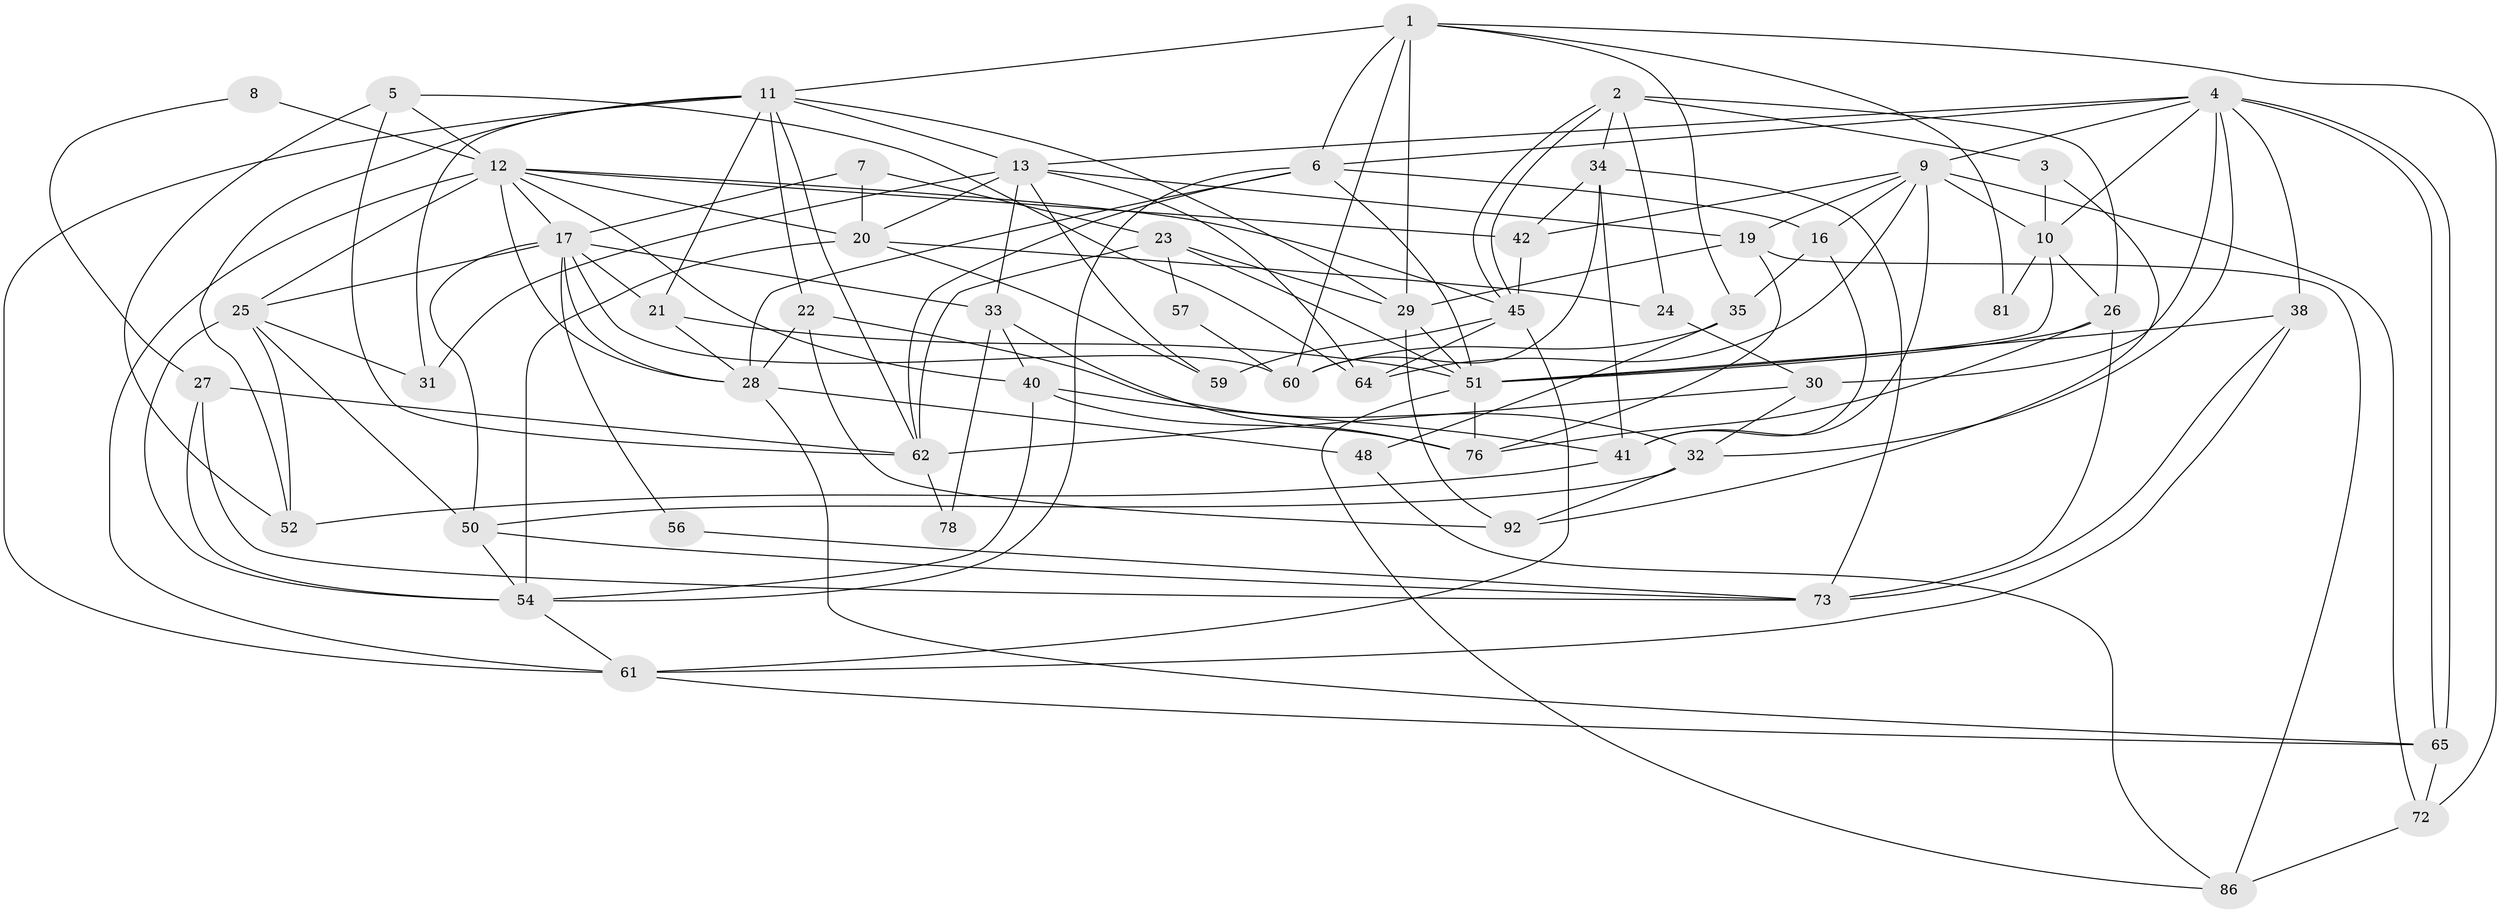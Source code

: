 // original degree distribution, {4: 0.2916666666666667, 6: 0.11458333333333333, 3: 0.3020833333333333, 5: 0.125, 2: 0.11458333333333333, 7: 0.03125, 8: 0.020833333333333332}
// Generated by graph-tools (version 1.1) at 2025/42/03/06/25 10:42:00]
// undirected, 57 vertices, 145 edges
graph export_dot {
graph [start="1"]
  node [color=gray90,style=filled];
  1 [super="+44"];
  2 [super="+82"];
  3 [super="+36"];
  4 [super="+39"];
  5 [super="+95"];
  6 [super="+15"];
  7;
  8;
  9 [super="+80"];
  10 [super="+66"];
  11 [super="+70"];
  12 [super="+14"];
  13 [super="+18"];
  16 [super="+83"];
  17 [super="+67"];
  19 [super="+87"];
  20 [super="+55"];
  21 [super="+37"];
  22;
  23 [super="+91"];
  24 [super="+43"];
  25 [super="+47"];
  26 [super="+68"];
  27;
  28 [super="+74"];
  29 [super="+71"];
  30;
  31;
  32 [super="+93"];
  33 [super="+94"];
  34 [super="+46"];
  35 [super="+49"];
  38;
  40 [super="+53"];
  41 [super="+58"];
  42;
  45 [super="+79"];
  48;
  50 [super="+69"];
  51 [super="+75"];
  52;
  54 [super="+84"];
  56;
  57;
  59;
  60 [super="+63"];
  61 [super="+96"];
  62 [super="+89"];
  64 [super="+90"];
  65 [super="+88"];
  72;
  73 [super="+77"];
  76 [super="+85"];
  78;
  81;
  86;
  92;
  1 -- 11;
  1 -- 35;
  1 -- 81;
  1 -- 6;
  1 -- 72;
  1 -- 60;
  1 -- 29;
  2 -- 45;
  2 -- 45;
  2 -- 3 [weight=2];
  2 -- 26;
  2 -- 34 [weight=2];
  2 -- 24;
  3 -- 92;
  3 -- 10;
  4 -- 65;
  4 -- 65;
  4 -- 6;
  4 -- 38;
  4 -- 32;
  4 -- 10;
  4 -- 30;
  4 -- 13;
  4 -- 9;
  5 -- 52;
  5 -- 12;
  5 -- 64;
  5 -- 62;
  6 -- 16;
  6 -- 54;
  6 -- 28;
  6 -- 62;
  6 -- 51;
  7 -- 23;
  7 -- 20;
  7 -- 17;
  8 -- 12;
  8 -- 27;
  9 -- 10;
  9 -- 64;
  9 -- 72;
  9 -- 19;
  9 -- 41;
  9 -- 16;
  9 -- 42;
  10 -- 51;
  10 -- 81;
  10 -- 26;
  11 -- 61;
  11 -- 22;
  11 -- 52;
  11 -- 29;
  11 -- 13;
  11 -- 31;
  11 -- 62;
  11 -- 21;
  12 -- 20;
  12 -- 40;
  12 -- 42;
  12 -- 28;
  12 -- 17;
  12 -- 61;
  12 -- 25;
  12 -- 45;
  13 -- 59;
  13 -- 64;
  13 -- 33;
  13 -- 19;
  13 -- 31;
  13 -- 20;
  16 -- 35;
  16 -- 41;
  17 -- 50;
  17 -- 28 [weight=2];
  17 -- 33;
  17 -- 60;
  17 -- 56;
  17 -- 25;
  17 -- 21;
  19 -- 29;
  19 -- 76;
  19 -- 86;
  20 -- 54;
  20 -- 24;
  20 -- 59;
  21 -- 51;
  21 -- 28;
  22 -- 92;
  22 -- 28;
  22 -- 32;
  23 -- 51;
  23 -- 29 [weight=2];
  23 -- 62;
  23 -- 57;
  24 -- 30;
  25 -- 50;
  25 -- 31;
  25 -- 54;
  25 -- 52;
  26 -- 76;
  26 -- 51;
  26 -- 73;
  27 -- 62;
  27 -- 54;
  27 -- 73;
  28 -- 48;
  28 -- 65 [weight=2];
  29 -- 51;
  29 -- 92;
  30 -- 32;
  30 -- 62;
  32 -- 92;
  32 -- 50;
  33 -- 40;
  33 -- 78;
  33 -- 76;
  34 -- 42;
  34 -- 60;
  34 -- 73;
  34 -- 41;
  35 -- 48;
  35 -- 60;
  38 -- 61;
  38 -- 51 [weight=2];
  38 -- 73;
  40 -- 54;
  40 -- 41;
  40 -- 76;
  41 -- 52;
  42 -- 45;
  45 -- 59;
  45 -- 64;
  45 -- 61;
  48 -- 86;
  50 -- 54;
  50 -- 73;
  51 -- 86;
  51 -- 76;
  54 -- 61;
  56 -- 73;
  57 -- 60;
  61 -- 65;
  62 -- 78;
  65 -- 72;
  72 -- 86;
}
